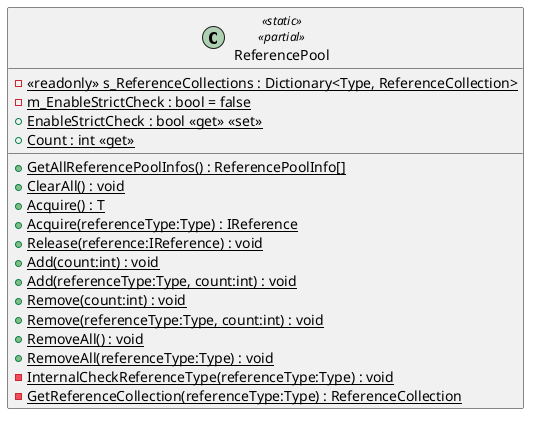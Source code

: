 @startuml
class ReferencePool <<static>> <<partial>> {
    - {static} <<readonly>> s_ReferenceCollections : Dictionary<Type, ReferenceCollection>
    - {static} m_EnableStrictCheck : bool = false
    + {static} EnableStrictCheck : bool <<get>> <<set>>
    + {static} Count : int <<get>>
    + {static} GetAllReferencePoolInfos() : ReferencePoolInfo[]
    + {static} ClearAll() : void
    + {static} Acquire() : T
    + {static} Acquire(referenceType:Type) : IReference
    + {static} Release(reference:IReference) : void
    + {static} Add(count:int) : void
    + {static} Add(referenceType:Type, count:int) : void
    + {static} Remove(count:int) : void
    + {static} Remove(referenceType:Type, count:int) : void
    + {static} RemoveAll() : void
    + {static} RemoveAll(referenceType:Type) : void
    - {static} InternalCheckReferenceType(referenceType:Type) : void
    - {static} GetReferenceCollection(referenceType:Type) : ReferenceCollection
}
@enduml

